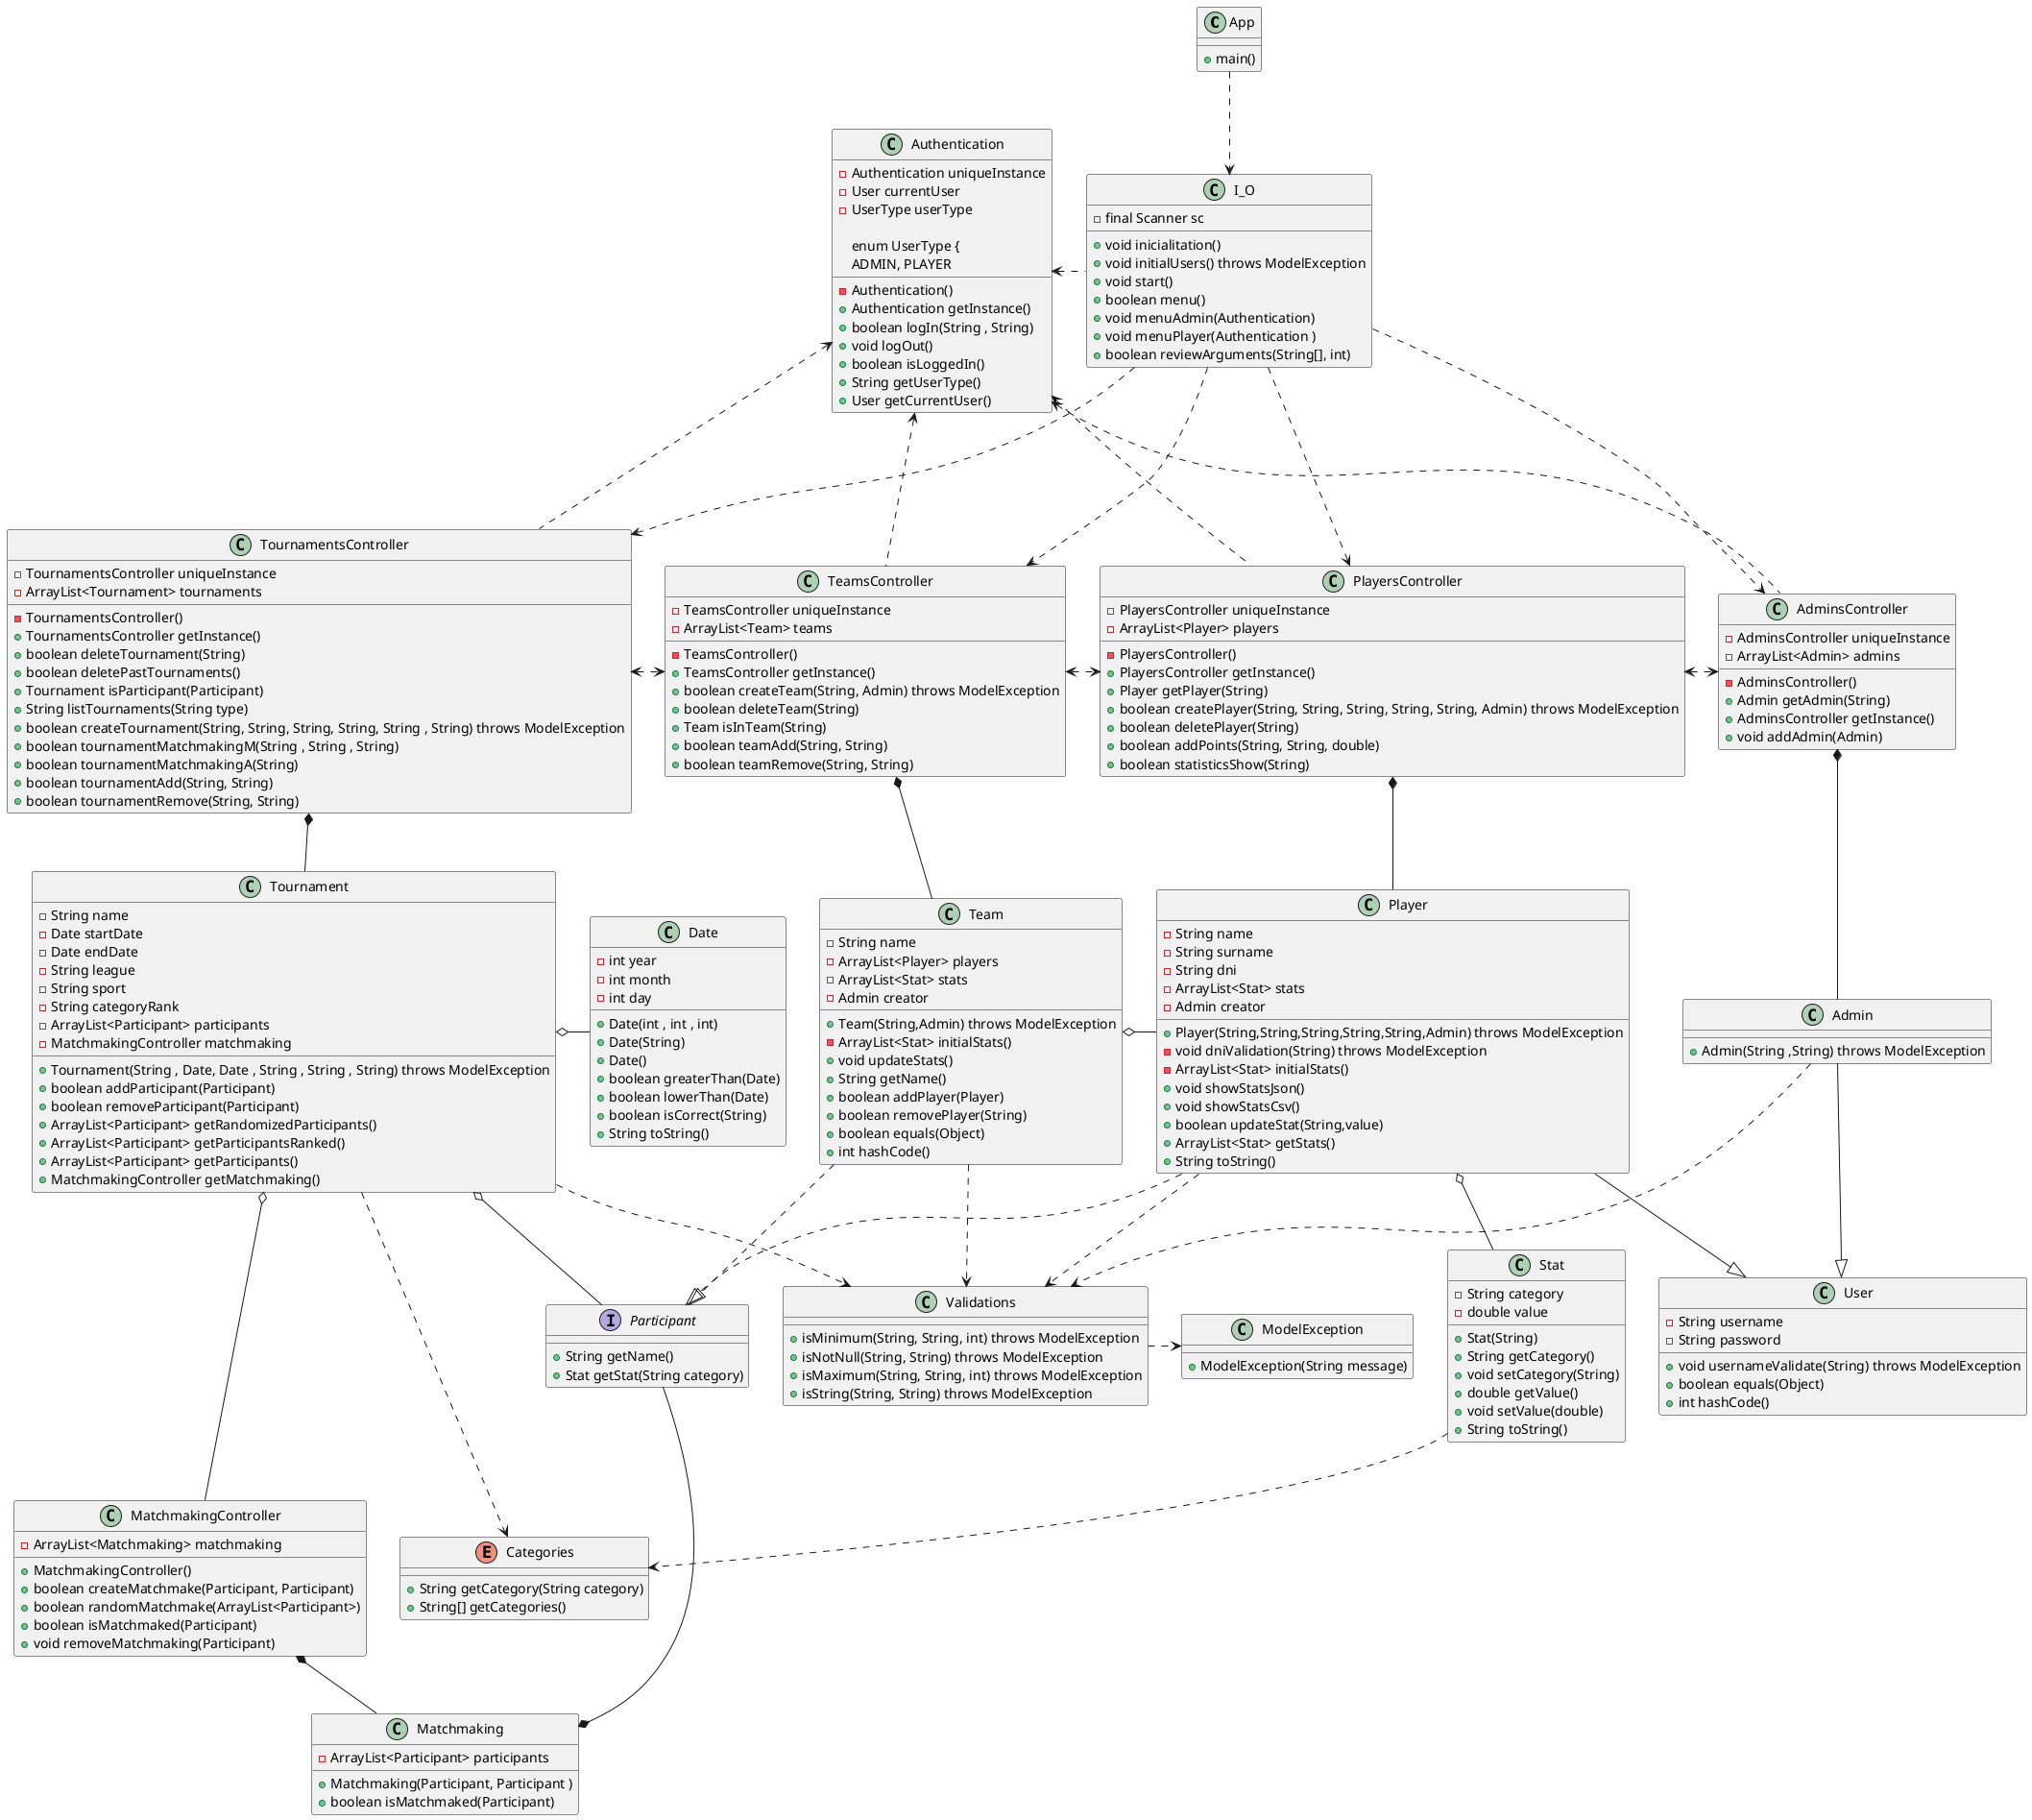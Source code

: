 @startuml uml

App ..> I_O
I_O ...> TournamentsController
I_O ...> TeamsController
I_O ...> PlayersController
I_O ...> AdminsController
Authentication <. I_O
Authentication <... AdminsController
Authentication <... PlayersController
Authentication <... TeamsController
Authentication <... TournamentsController
TeamsController <.> PlayersController
PlayersController <.> AdminsController
TournamentsController <.> TeamsController
TournamentsController *-- Tournament
Tournament o-- MatchmakingController
MatchmakingController *-- Matchmaking
AdminsController *-- Admin
PlayersController *-- Player
Player o-- Stat
Stat ..> Categories
TeamsController *-- Team
Team o- Player
Tournament o- Participant
Date -o Tournament
Tournament ..> Categories
Team ..|> Participant
Player ..|> Participant
Player --|> User
Admin --|> User
Participant ---* Matchmaking
Player ..> Validations
Admin ..> Validations
Team ..> Validations
Tournament ..> Validations
Validations .> ModelException


class App{
    +main()
}

class User{
    - String username
    - String password
    + void usernameValidate(String) throws ModelException
    + boolean equals(Object)
    + int hashCode()
}

class Player{
    - String name
    - String surname
    - String dni
    - ArrayList<Stat> stats
    - Admin creator
    + Player(String,String,String,String,String,Admin) throws ModelException
    - void dniValidation(String) throws ModelException
    - ArrayList<Stat> initialStats()
    + void showStatsJson()
    + void showStatsCsv()
    + boolean updateStat(String,value)
    + ArrayList<Stat> getStats()
    + String toString()
}

class Admin{
    + Admin(String ,String) throws ModelException
}

enum Categories{
    +String getCategory(String category)
    +String[] getCategories()
}

class Stat{
    - String category
    - double value
    + Stat(String)
    + String getCategory()
    + void setCategory(String)
    + double getValue()
    + void setValue(double)
    + String toString()
}

class Team{
    - String name
    - ArrayList<Player> players
    - ArrayList<Stat> stats
    - Admin creator
    + Team(String,Admin) throws ModelException
    - ArrayList<Stat> initialStats()
    + void updateStats()
    + String getName()
    + boolean addPlayer(Player)
    + boolean removePlayer(String)
    + boolean equals(Object)
    + int hashCode()
}

class Matchmaking{
    - ArrayList<Participant> participants
    + Matchmaking(Participant, Participant )
    + boolean isMatchmaked(Participant)
}

class Tournament{
    - String name
    - Date startDate
    - Date endDate
    - String league
    - String sport
    - String categoryRank
    - ArrayList<Participant> participants
    - MatchmakingController matchmaking
    + Tournament(String , Date, Date , String , String , String) throws ModelException
    + boolean addParticipant(Participant)
    + boolean removeParticipant(Participant)
    + ArrayList<Participant> getRandomizedParticipants()
    + ArrayList<Participant> getParticipantsRanked()
    + ArrayList<Participant> getParticipants()
    + MatchmakingController getMatchmaking()
}

class AdminsController{
    - AdminsController uniqueInstance
    - ArrayList<Admin> admins
    - AdminsController()
    + Admin getAdmin(String)
    + AdminsController getInstance()
    + void addAdmin(Admin)
}

class PlayersController{
    - PlayersController uniqueInstance
    - ArrayList<Player> players
    - PlayersController()
    + PlayersController getInstance()
    + Player getPlayer(String)
    + boolean createPlayer(String, String, String, String, String, Admin) throws ModelException
    + boolean deletePlayer(String)
    + boolean addPoints(String, String, double)
    + boolean statisticsShow(String)
}

class Authentication{
    - Authentication uniqueInstance
    - User currentUser
    - UserType userType
    - Authentication()
    + Authentication getInstance()
    + boolean logIn(String , String)
    + void logOut()
    + boolean isLoggedIn()
    + String getUserType()
    + User getCurrentUser()

    enum UserType {
        ADMIN, PLAYER
}

class TournamentsController{
    - TournamentsController uniqueInstance
    - ArrayList<Tournament> tournaments
    - TournamentsController()
    + TournamentsController getInstance()
    + boolean deleteTournament(String)
    + boolean deletePastTournaments()
    + Tournament isParticipant(Participant)
    + String listTournaments(String type)
    + boolean createTournament(String, String, String, String, String , String) throws ModelException
    + boolean tournamentMatchmakingM(String , String , String)
    + boolean tournamentMatchmakingA(String)
    + boolean tournamentAdd(String, String)
    + boolean tournamentRemove(String, String)
}

class TeamsController{
    - TeamsController uniqueInstance
    - ArrayList<Team> teams
    - TeamsController()
    + TeamsController getInstance()
    + boolean createTeam(String, Admin) throws ModelException
    + boolean deleteTeam(String)
    + Team isInTeam(String)
    + boolean teamAdd(String, String)
    + boolean teamRemove(String, String)
}

interface Participant{
    + String getName()
    + Stat getStat(String category)
}

class ModelException{
    + ModelException(String message)
}

class Date{
    - int year
    - int month
    - int day
    + Date(int , int , int)
    + Date(String)
    + Date()
    + boolean greaterThan(Date)
    + boolean lowerThan(Date)
    + boolean isCorrect(String)
    + String toString()
}

class I_O{
    - final Scanner sc
    + void inicialitation()
    + void initialUsers() throws ModelException
    + void start()
    + boolean menu()
    + void menuAdmin(Authentication)
    + void menuPlayer(Authentication )
    + boolean reviewArguments(String[], int)
}

class MatchmakingController{
    - ArrayList<Matchmaking> matchmaking
    + MatchmakingController()
    + boolean createMatchmake(Participant, Participant)
    + boolean randomMatchmake(ArrayList<Participant>)
    + boolean isMatchmaked(Participant)
    + void removeMatchmaking(Participant)
}

class Validations{
    + isMinimum(String, String, int) throws ModelException
    + isNotNull(String, String) throws ModelException
    + isMaximum(String, String, int) throws ModelException
    + isString(String, String) throws ModelException
}

@enduml